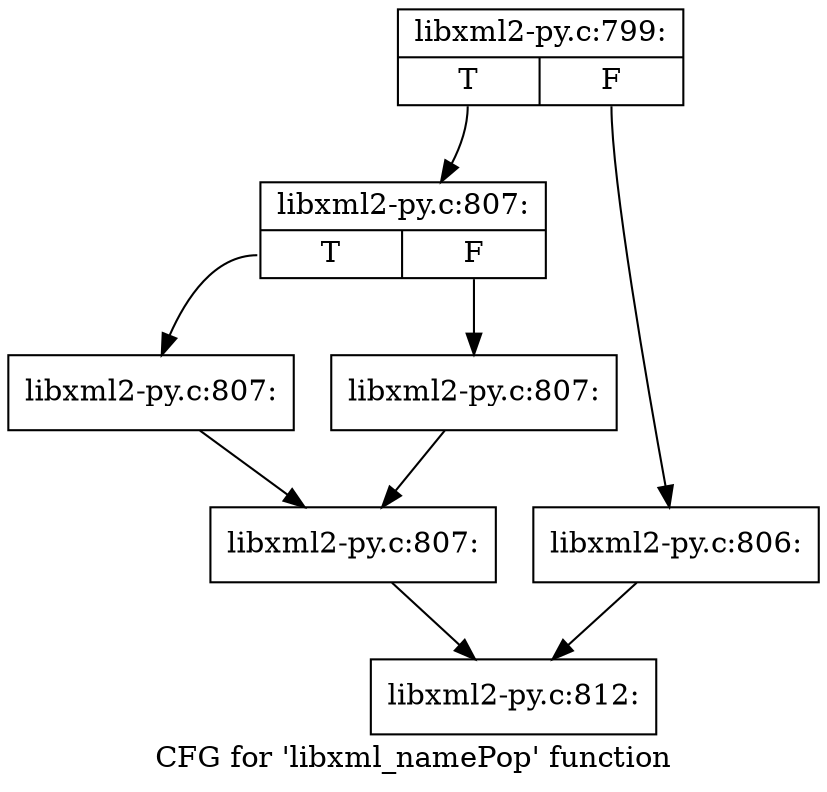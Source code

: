 digraph "CFG for 'libxml_namePop' function" {
	label="CFG for 'libxml_namePop' function";

	Node0x3c61d80 [shape=record,label="{libxml2-py.c:799:|{<s0>T|<s1>F}}"];
	Node0x3c61d80:s0 -> Node0x3c639c0;
	Node0x3c61d80:s1 -> Node0x3c63970;
	Node0x3c63970 [shape=record,label="{libxml2-py.c:806:}"];
	Node0x3c63970 -> Node0x3c61e30;
	Node0x3c639c0 [shape=record,label="{libxml2-py.c:807:|{<s0>T|<s1>F}}"];
	Node0x3c639c0:s0 -> Node0x3c641b0;
	Node0x3c639c0:s1 -> Node0x3c64200;
	Node0x3c641b0 [shape=record,label="{libxml2-py.c:807:}"];
	Node0x3c641b0 -> Node0x3c64250;
	Node0x3c64200 [shape=record,label="{libxml2-py.c:807:}"];
	Node0x3c64200 -> Node0x3c64250;
	Node0x3c64250 [shape=record,label="{libxml2-py.c:807:}"];
	Node0x3c64250 -> Node0x3c61e30;
	Node0x3c61e30 [shape=record,label="{libxml2-py.c:812:}"];
}
